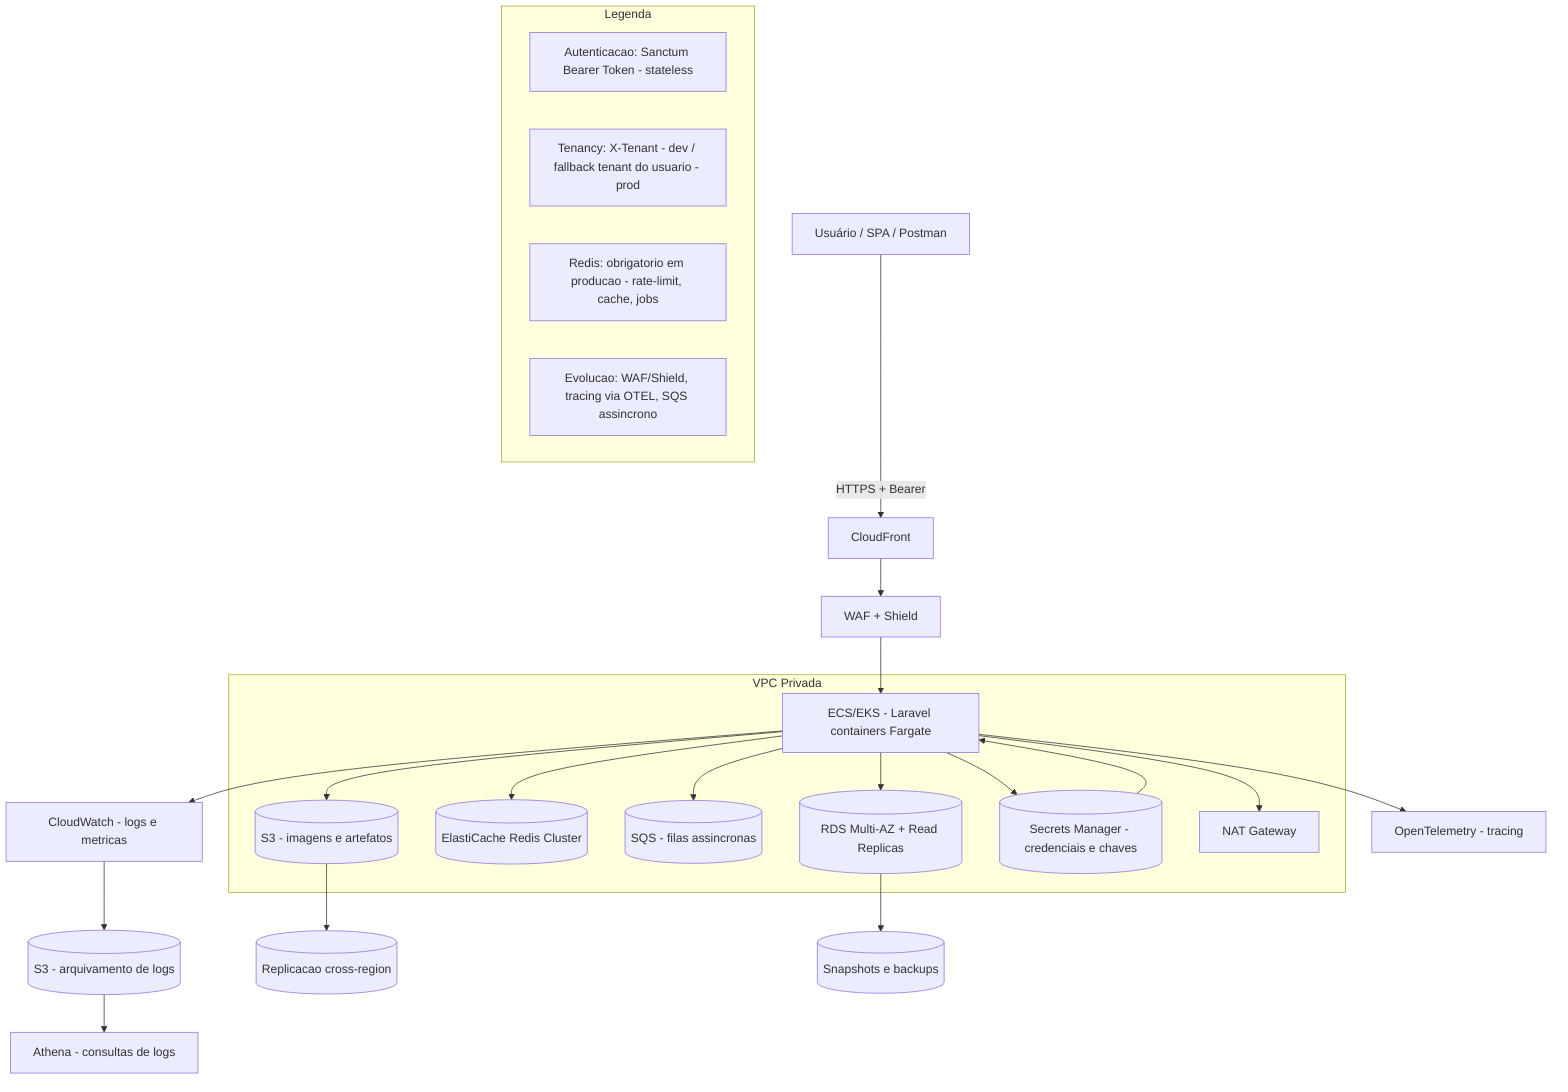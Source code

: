 flowchart TB
    U[Usuário / SPA / Postman] -->|HTTPS + Bearer| CF[CloudFront]
    CF --> WAF[WAF + Shield]
    WAF --> ECS[ECS/EKS - Laravel containers Fargate]

    subgraph VPC [VPC Privada]
        direction TB
        ECS --> RDS[(RDS Multi-AZ + Read Replicas)]
        ECS --> Redis[(ElastiCache Redis Cluster)]
        ECS --> SQS[(SQS - filas assincronas)]
        ECS --> S3[(S3 - imagens e artefatos)]
        ECS --> SM[(Secrets Manager - credenciais e chaves)]
        ECS --> NAT[NAT Gateway]
    end

    ECS --> CW[CloudWatch - logs e metricas]
    ECS --> OTEL[OpenTelemetry - tracing]
    CW --> S3Logs[(S3 - arquivamento de logs)]
    S3Logs --> Athena[Athena - consultas de logs]

    S3 --> CRR[(Replicacao cross-region)]
    RDS --> Snap[(Snapshots e backups)]
    SM --> ECS

    subgraph LEGEND [Legenda]
        L1[Autenticacao: Sanctum Bearer Token - stateless]
        L2[Tenancy: X-Tenant - dev / fallback tenant do usuario - prod]
        L3[Redis: obrigatorio em producao - rate-limit, cache, jobs]
        L4[Evolucao: WAF/Shield, tracing via OTEL, SQS assincrono]
    end